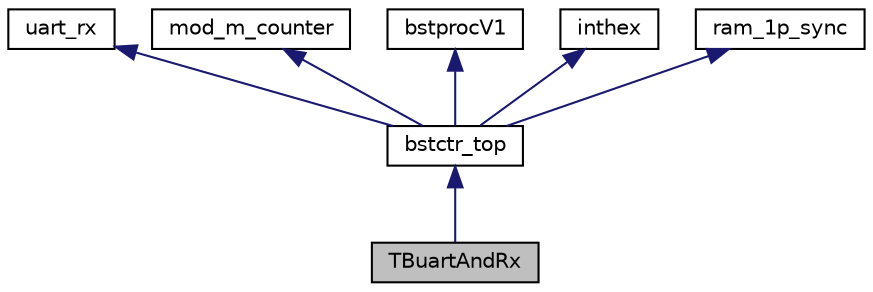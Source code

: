 digraph "TBuartAndRx"
{
  edge [fontname="Helvetica",fontsize="10",labelfontname="Helvetica",labelfontsize="10"];
  node [fontname="Helvetica",fontsize="10",shape=record];
  Node1 [label="TBuartAndRx",height=0.2,width=0.4,color="black", fillcolor="grey75", style="filled" fontcolor="black"];
  Node2 -> Node1 [dir="back",color="midnightblue",fontsize="10",style="solid",fontname="Helvetica"];
  Node2 [label="bstctr_top",height=0.2,width=0.4,color="black", fillcolor="white", style="filled",URL="$classbstctr__top.html",tooltip="Top module for the BST controller."];
  Node3 -> Node2 [dir="back",color="midnightblue",fontsize="10",style="solid",fontname="Helvetica"];
  Node3 [label="uart_rx",height=0.2,width=0.4,color="black", fillcolor="white", style="filled",URL="$classuart__rx.html",tooltip="Uart reciever."];
  Node4 -> Node2 [dir="back",color="midnightblue",fontsize="10",style="solid",fontname="Helvetica"];
  Node4 [label="mod_m_counter",height=0.2,width=0.4,color="black", fillcolor="white", style="filled",URL="$classmod__m__counter.html",tooltip="Baudrate generator."];
  Node5 -> Node2 [dir="back",color="midnightblue",fontsize="10",style="solid",fontname="Helvetica"];
  Node5 [label="bstprocV1",height=0.2,width=0.4,color="black", fillcolor="white", style="filled",URL="$classbstproc_v1.html",tooltip="The actual processor entity of this BST."];
  Node6 -> Node2 [dir="back",color="midnightblue",fontsize="10",style="solid",fontname="Helvetica"];
  Node6 [label="inthex",height=0.2,width=0.4,color="black", fillcolor="white", style="filled",URL="$classinthex.html",tooltip="Intel-Hex decoder."];
  Node7 -> Node2 [dir="back",color="midnightblue",fontsize="10",style="solid",fontname="Helvetica"];
  Node7 [label="ram_1p_sync",height=0.2,width=0.4,color="black", fillcolor="white", style="filled",URL="$classram__1p__sync.html"];
}
